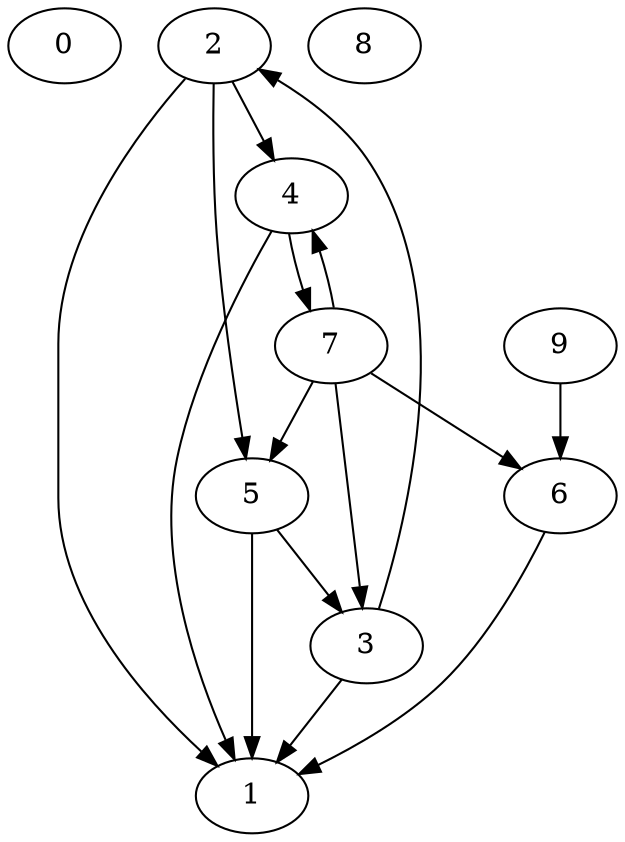 digraph G {
0;
1;
2;
2->4;
2->1;
2->5;
3;
3->1;
3->2;
4;
4->1;
4->7;
5;
5->1;
5->3;
6;
6->1;
7;
7->4;
7->3;
7->5;
7->6;
8;
9;
9->6;
}